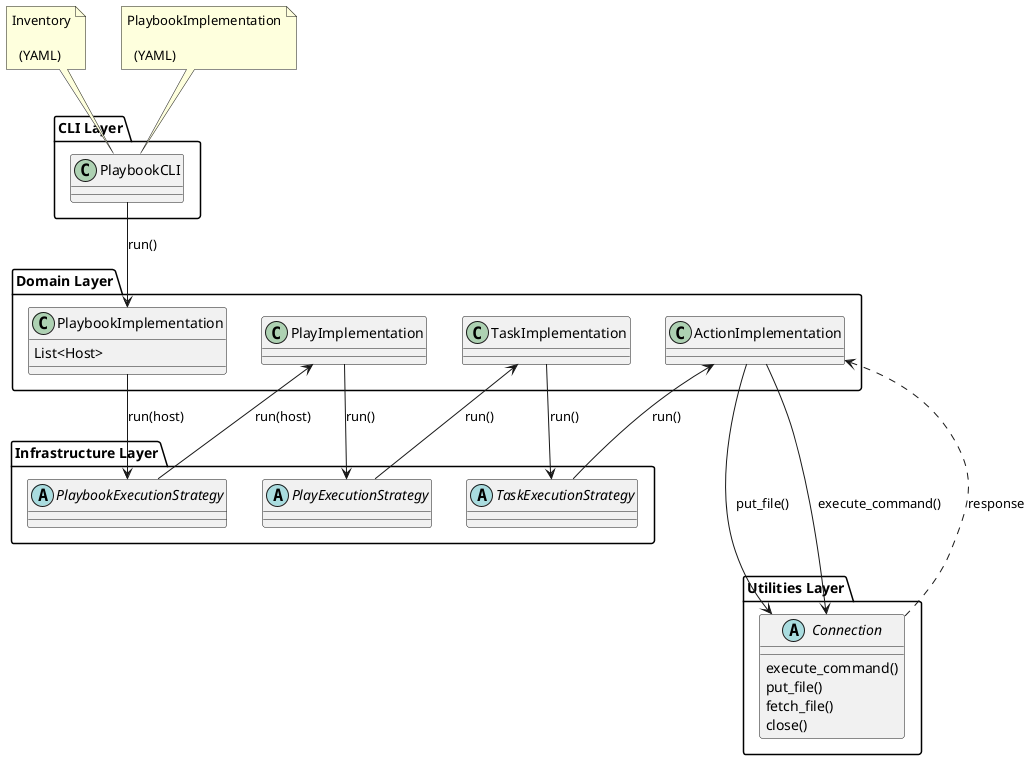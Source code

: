 @startuml

skinparam backgroundcolor transparent

package "Utilities Layer" {

    abstract Connection
    Connection : execute_command()
    Connection : put_file()
    Connection : fetch_file()
    Connection : close()
}

Package "CLI Layer" {
    class PlaybookCLI
}

note as n1
Inventory

  (YAML)
end note

n1..> PlaybookCLI

note as n2
PlaybookImplementation

  (YAML)
end note

n2..> PlaybookCLI


Package "Domain Layer" {

    class PlaybookImplementation
    PlaybookImplementation : List<Host>
'    PlaybookImplementation -> PlayImplementation : run(host)
    PlaybookCLI --> PlaybookImplementation : run()

    class PlayImplementation
'    PlayImplementation -> TaskImplementation : run()

    class TaskImplementation
'    TaskImplementation -> ActionImplementation : run()

    class ActionImplementation
'    ActionImplementation : run()
    ActionImplementation ---> Connection : put_file()
    ActionImplementation --> Connection : execute_command()
    ActionImplementation <.. Connection : response
}

Package "Infrastructure Layer" {

    abstract PlaybookExecutionStrategy
'    PlaybookExecutor : run()
        PlaybookImplementation --> PlaybookExecutionStrategy : run(host)
        PlaybookExecutionStrategy --> PlayImplementation : run(host)

    abstract PlayExecutionStrategy
        PlayImplementation --> PlayExecutionStrategy : run()
        PlayExecutionStrategy --> TaskImplementation : run()
'        TaskQueueManager <.. TaskImplementation : result

'    class ConcurrencyStrategy
'    StrategyBase : run(PlayIterator, PlayContext)
'    StrategyBase -> WorkerProcess : run()
'    StrategyBase <. WorkerProcess : result

    abstract TaskExecutionStrategy
        TaskImplementation --> TaskExecutionStrategy : run()
        TaskExecutionStrategy --> ActionImplementation : run()
'    TaskExecutor : host
'    TaskExecutor -> ActionBase : run()
'    TaskExecutor <.. ActionBase : data

}

@enduml
